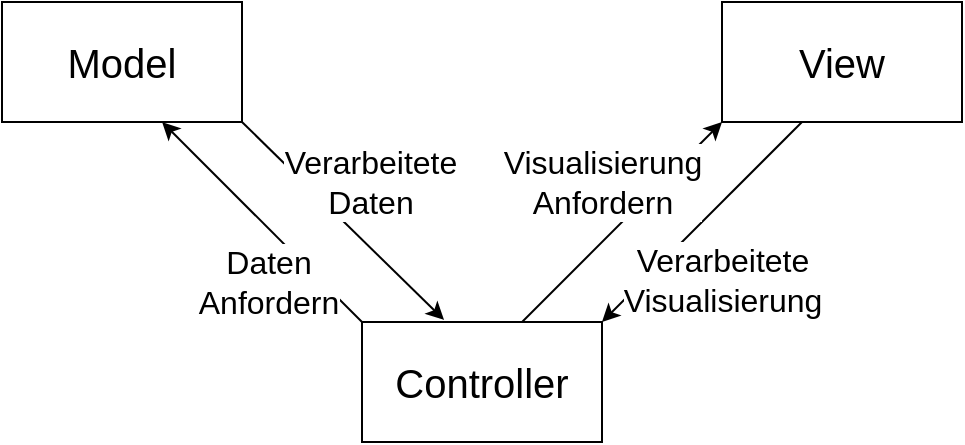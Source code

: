 <mxfile version="21.6.5" type="github">
  <diagram name="Page-1" id="6Fb1UpeegRMnGslX5uGk">
    <mxGraphModel dx="1215" dy="650" grid="1" gridSize="10" guides="1" tooltips="1" connect="1" arrows="1" fold="1" page="1" pageScale="1" pageWidth="850" pageHeight="1100" math="0" shadow="0">
      <root>
        <mxCell id="0" />
        <mxCell id="1" parent="0" />
        <mxCell id="Snfnm1RZUHgXp-elTZEX-1" value="&lt;font style=&quot;font-size: 20px;&quot;&gt;Model&lt;/font&gt;" style="rounded=0;whiteSpace=wrap;html=1;" parent="1" vertex="1">
          <mxGeometry x="120" y="120" width="120" height="60" as="geometry" />
        </mxCell>
        <mxCell id="Snfnm1RZUHgXp-elTZEX-2" value="&lt;font style=&quot;font-size: 20px;&quot;&gt;Controller&lt;/font&gt;" style="rounded=0;whiteSpace=wrap;html=1;" parent="1" vertex="1">
          <mxGeometry x="300" y="280" width="120" height="60" as="geometry" />
        </mxCell>
        <mxCell id="Snfnm1RZUHgXp-elTZEX-3" value="&lt;font style=&quot;font-size: 20px;&quot;&gt;View&lt;/font&gt;" style="rounded=0;whiteSpace=wrap;html=1;" parent="1" vertex="1">
          <mxGeometry x="480" y="120" width="120" height="60" as="geometry" />
        </mxCell>
        <mxCell id="Snfnm1RZUHgXp-elTZEX-6" value="" style="endArrow=classic;html=1;rounded=0;exitX=0;exitY=0;exitDx=0;exitDy=0;entryX=0.667;entryY=1;entryDx=0;entryDy=0;entryPerimeter=0;" parent="1" source="Snfnm1RZUHgXp-elTZEX-2" target="Snfnm1RZUHgXp-elTZEX-1" edge="1">
          <mxGeometry width="50" height="50" relative="1" as="geometry">
            <mxPoint x="155" y="280" as="sourcePoint" />
            <mxPoint x="205" y="230" as="targetPoint" />
            <Array as="points" />
          </mxGeometry>
        </mxCell>
        <mxCell id="Snfnm1RZUHgXp-elTZEX-10" value="&lt;div style=&quot;font-size: 16px;&quot;&gt;&lt;font style=&quot;font-size: 16px;&quot;&gt;Daten&lt;/font&gt;&lt;/div&gt;&lt;div style=&quot;font-size: 16px;&quot;&gt;&lt;font style=&quot;font-size: 16px;&quot;&gt;Anfordern&lt;/font&gt;&lt;/div&gt;" style="edgeLabel;html=1;align=center;verticalAlign=middle;resizable=0;points=[];" parent="Snfnm1RZUHgXp-elTZEX-6" vertex="1" connectable="0">
          <mxGeometry x="-0.338" relative="1" as="geometry">
            <mxPoint x="-14" y="13" as="offset" />
          </mxGeometry>
        </mxCell>
        <mxCell id="Snfnm1RZUHgXp-elTZEX-7" value="&lt;font style=&quot;font-size: 16px;&quot;&gt;Verarbeitete&lt;br&gt;Visualisierung&lt;/font&gt;" style="endArrow=classic;html=1;rounded=0;entryX=1;entryY=0;entryDx=0;entryDy=0;" parent="1" target="Snfnm1RZUHgXp-elTZEX-2" edge="1">
          <mxGeometry x="0.188" y="28" width="50" height="50" relative="1" as="geometry">
            <mxPoint x="520" y="180" as="sourcePoint" />
            <mxPoint x="450" y="320" as="targetPoint" />
            <Array as="points" />
            <mxPoint as="offset" />
          </mxGeometry>
        </mxCell>
        <mxCell id="Snfnm1RZUHgXp-elTZEX-8" value="" style="endArrow=classic;html=1;rounded=0;entryX=0.342;entryY=-0.017;entryDx=0;entryDy=0;exitX=1;exitY=1;exitDx=0;exitDy=0;entryPerimeter=0;" parent="1" source="Snfnm1RZUHgXp-elTZEX-1" target="Snfnm1RZUHgXp-elTZEX-2" edge="1">
          <mxGeometry width="50" height="50" relative="1" as="geometry">
            <mxPoint x="400" y="370" as="sourcePoint" />
            <mxPoint x="450" y="320" as="targetPoint" />
            <Array as="points" />
          </mxGeometry>
        </mxCell>
        <mxCell id="Snfnm1RZUHgXp-elTZEX-11" value="&lt;font style=&quot;font-size: 16px;&quot;&gt;Verarbeitete&lt;br&gt;Daten&lt;/font&gt;" style="edgeLabel;html=1;align=center;verticalAlign=middle;resizable=0;points=[];" parent="Snfnm1RZUHgXp-elTZEX-8" vertex="1" connectable="0">
          <mxGeometry x="0.378" y="3" relative="1" as="geometry">
            <mxPoint x="-8" y="-36" as="offset" />
          </mxGeometry>
        </mxCell>
        <mxCell id="Snfnm1RZUHgXp-elTZEX-9" value="&lt;font style=&quot;font-size: 16px;&quot;&gt;Visualisierung&lt;br&gt;Anfordern&lt;/font&gt;" style="endArrow=classic;html=1;rounded=0;exitX=0.667;exitY=0;exitDx=0;exitDy=0;exitPerimeter=0;entryX=0;entryY=1;entryDx=0;entryDy=0;" parent="1" source="Snfnm1RZUHgXp-elTZEX-2" target="Snfnm1RZUHgXp-elTZEX-3" edge="1">
          <mxGeometry x="0.1" y="21" width="50" height="50" relative="1" as="geometry">
            <mxPoint x="400" y="370" as="sourcePoint" />
            <mxPoint x="450" y="320" as="targetPoint" />
            <mxPoint as="offset" />
          </mxGeometry>
        </mxCell>
      </root>
    </mxGraphModel>
  </diagram>
</mxfile>

